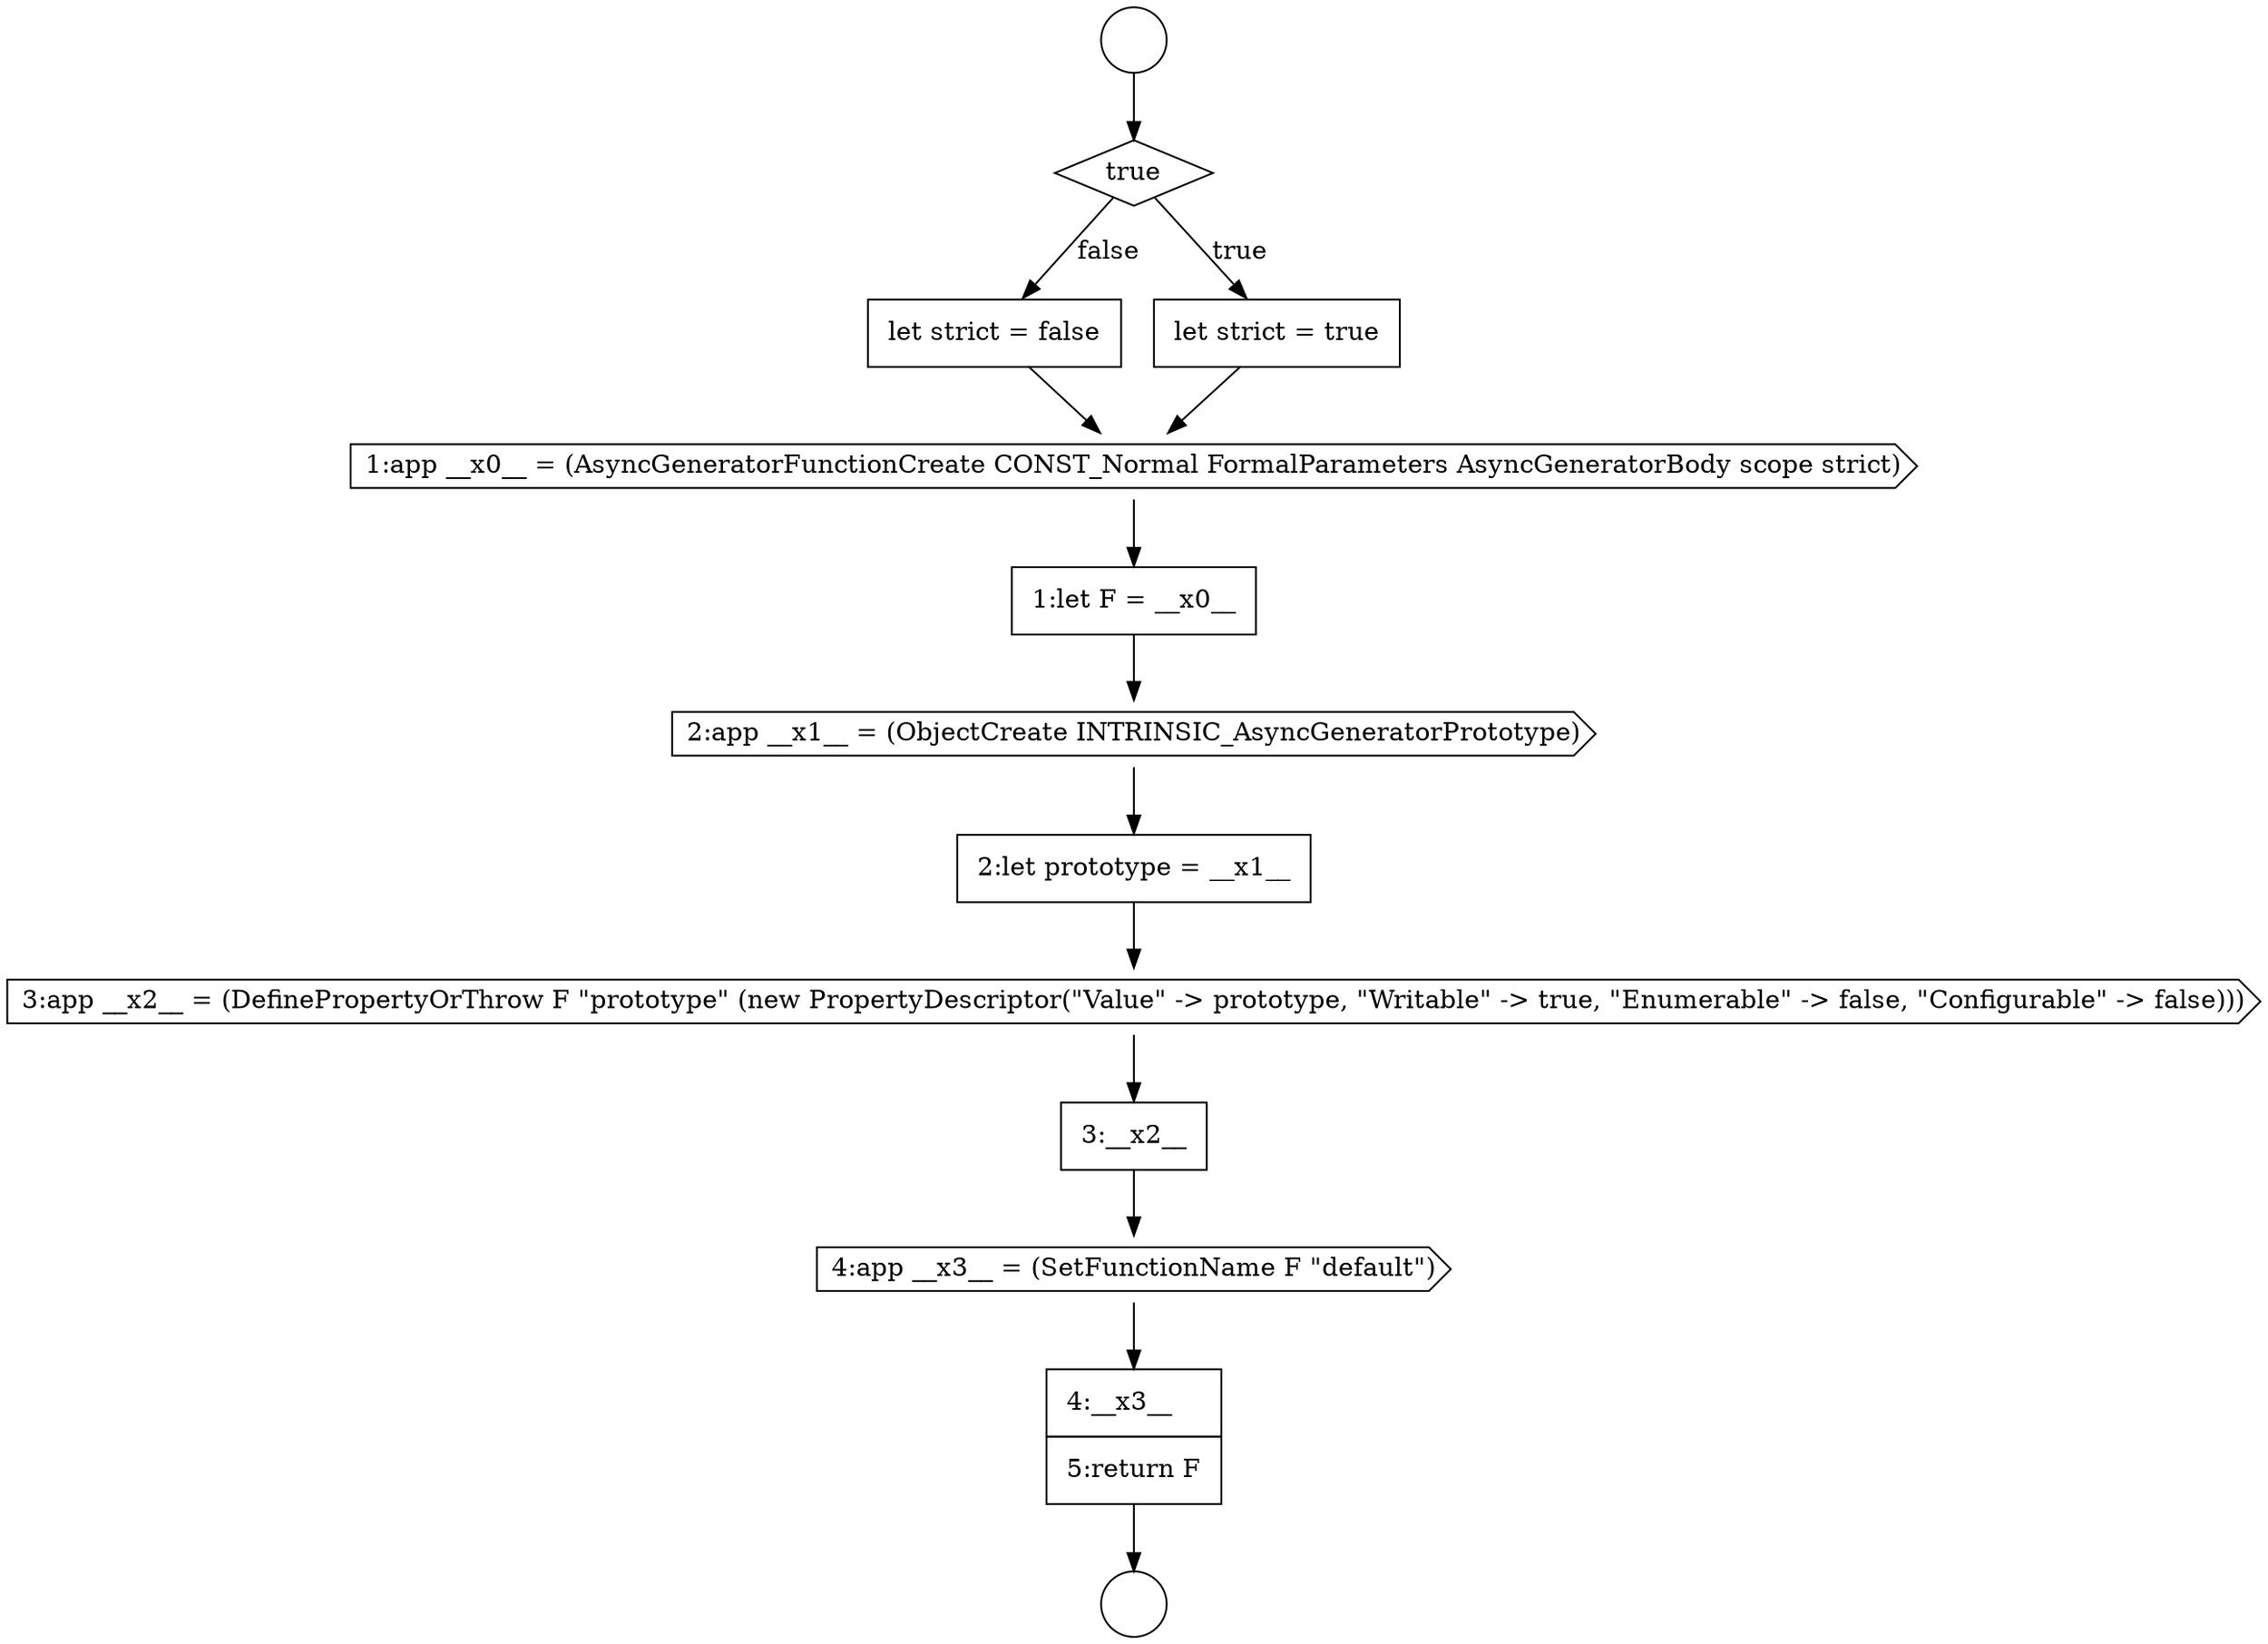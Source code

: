 digraph {
  node8828 [shape=cds, label=<<font color="black">1:app __x0__ = (AsyncGeneratorFunctionCreate CONST_Normal FormalParameters AsyncGeneratorBody scope strict)</font>> color="black" fillcolor="white" style=filled]
  node8834 [shape=cds, label=<<font color="black">4:app __x3__ = (SetFunctionName F &quot;default&quot;)</font>> color="black" fillcolor="white" style=filled]
  node8823 [shape=circle label=" " color="black" fillcolor="white" style=filled]
  node8827 [shape=none, margin=0, label=<<font color="black">
    <table border="0" cellborder="1" cellspacing="0" cellpadding="10">
      <tr><td align="left">let strict = false</td></tr>
    </table>
  </font>> color="black" fillcolor="white" style=filled]
  node8832 [shape=cds, label=<<font color="black">3:app __x2__ = (DefinePropertyOrThrow F &quot;prototype&quot; (new PropertyDescriptor(&quot;Value&quot; -&gt; prototype, &quot;Writable&quot; -&gt; true, &quot;Enumerable&quot; -&gt; false, &quot;Configurable&quot; -&gt; false)))</font>> color="black" fillcolor="white" style=filled]
  node8835 [shape=none, margin=0, label=<<font color="black">
    <table border="0" cellborder="1" cellspacing="0" cellpadding="10">
      <tr><td align="left">4:__x3__</td></tr>
      <tr><td align="left">5:return F</td></tr>
    </table>
  </font>> color="black" fillcolor="white" style=filled]
  node8824 [shape=circle label=" " color="black" fillcolor="white" style=filled]
  node8831 [shape=none, margin=0, label=<<font color="black">
    <table border="0" cellborder="1" cellspacing="0" cellpadding="10">
      <tr><td align="left">2:let prototype = __x1__</td></tr>
    </table>
  </font>> color="black" fillcolor="white" style=filled]
  node8826 [shape=none, margin=0, label=<<font color="black">
    <table border="0" cellborder="1" cellspacing="0" cellpadding="10">
      <tr><td align="left">let strict = true</td></tr>
    </table>
  </font>> color="black" fillcolor="white" style=filled]
  node8833 [shape=none, margin=0, label=<<font color="black">
    <table border="0" cellborder="1" cellspacing="0" cellpadding="10">
      <tr><td align="left">3:__x2__</td></tr>
    </table>
  </font>> color="black" fillcolor="white" style=filled]
  node8829 [shape=none, margin=0, label=<<font color="black">
    <table border="0" cellborder="1" cellspacing="0" cellpadding="10">
      <tr><td align="left">1:let F = __x0__</td></tr>
    </table>
  </font>> color="black" fillcolor="white" style=filled]
  node8830 [shape=cds, label=<<font color="black">2:app __x1__ = (ObjectCreate INTRINSIC_AsyncGeneratorPrototype)</font>> color="black" fillcolor="white" style=filled]
  node8825 [shape=diamond, label=<<font color="black">true</font>> color="black" fillcolor="white" style=filled]
  node8830 -> node8831 [ color="black"]
  node8823 -> node8825 [ color="black"]
  node8832 -> node8833 [ color="black"]
  node8825 -> node8826 [label=<<font color="black">true</font>> color="black"]
  node8825 -> node8827 [label=<<font color="black">false</font>> color="black"]
  node8833 -> node8834 [ color="black"]
  node8834 -> node8835 [ color="black"]
  node8828 -> node8829 [ color="black"]
  node8826 -> node8828 [ color="black"]
  node8831 -> node8832 [ color="black"]
  node8827 -> node8828 [ color="black"]
  node8835 -> node8824 [ color="black"]
  node8829 -> node8830 [ color="black"]
}
